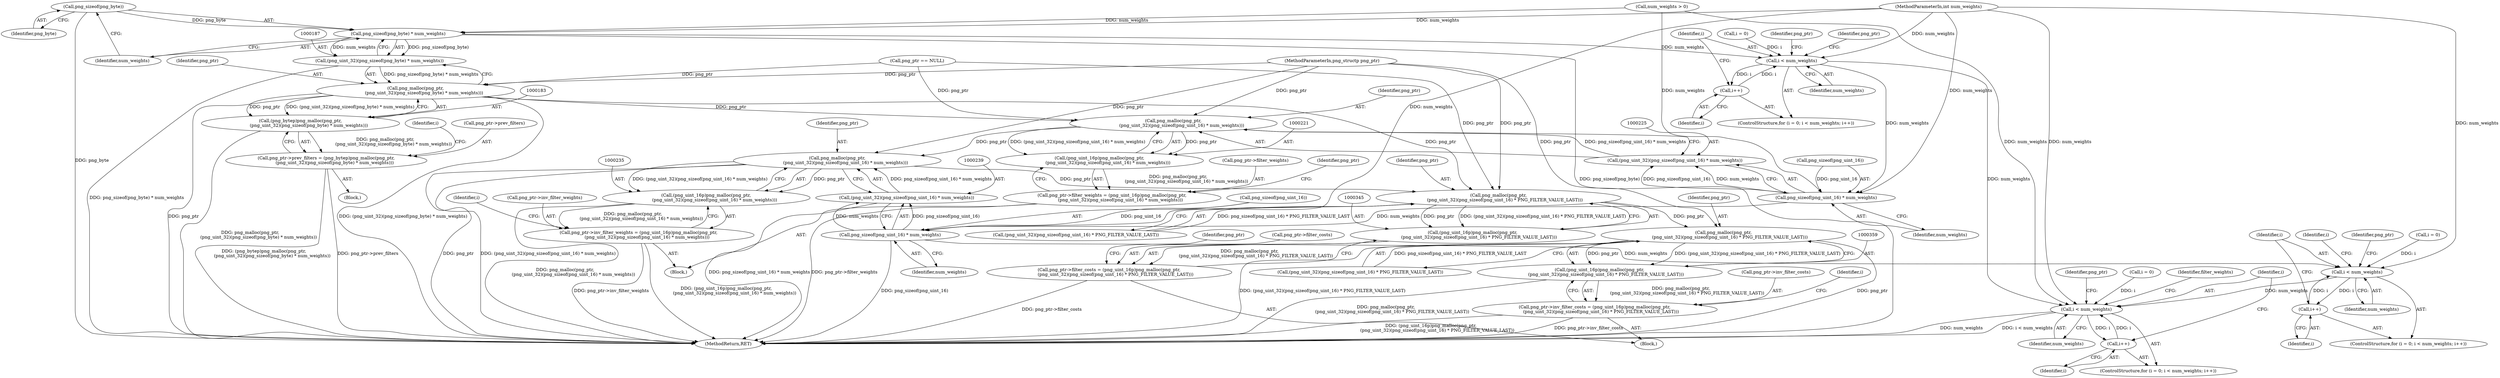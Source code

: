 digraph "1_Chrome_7f3d85b096f66870a15b37c2f40b219b2e292693_26@API" {
"1000189" [label="(Call,png_sizeof(png_byte))"];
"1000188" [label="(Call,png_sizeof(png_byte) * num_weights)"];
"1000186" [label="(Call,(png_uint_32)(png_sizeof(png_byte) * num_weights))"];
"1000184" [label="(Call,png_malloc(png_ptr,\n            (png_uint_32)(png_sizeof(png_byte) * num_weights)))"];
"1000182" [label="(Call,(png_bytep)png_malloc(png_ptr,\n            (png_uint_32)(png_sizeof(png_byte) * num_weights)))"];
"1000178" [label="(Call,png_ptr->prev_filters = (png_bytep)png_malloc(png_ptr,\n            (png_uint_32)(png_sizeof(png_byte) * num_weights)))"];
"1000222" [label="(Call,png_malloc(png_ptr,\n            (png_uint_32)(png_sizeof(png_uint_16) * num_weights)))"];
"1000220" [label="(Call,(png_uint_16p)png_malloc(png_ptr,\n            (png_uint_32)(png_sizeof(png_uint_16) * num_weights)))"];
"1000216" [label="(Call,png_ptr->filter_weights = (png_uint_16p)png_malloc(png_ptr,\n            (png_uint_32)(png_sizeof(png_uint_16) * num_weights)))"];
"1000236" [label="(Call,png_malloc(png_ptr,\n            (png_uint_32)(png_sizeof(png_uint_16) * num_weights)))"];
"1000234" [label="(Call,(png_uint_16p)png_malloc(png_ptr,\n            (png_uint_32)(png_sizeof(png_uint_16) * num_weights)))"];
"1000230" [label="(Call,png_ptr->inv_filter_weights = (png_uint_16p)png_malloc(png_ptr,\n            (png_uint_32)(png_sizeof(png_uint_16) * num_weights)))"];
"1000346" [label="(Call,png_malloc(png_ptr,\n         (png_uint_32)(png_sizeof(png_uint_16) * PNG_FILTER_VALUE_LAST)))"];
"1000344" [label="(Call,(png_uint_16p)png_malloc(png_ptr,\n         (png_uint_32)(png_sizeof(png_uint_16) * PNG_FILTER_VALUE_LAST)))"];
"1000340" [label="(Call,png_ptr->filter_costs = (png_uint_16p)png_malloc(png_ptr,\n         (png_uint_32)(png_sizeof(png_uint_16) * PNG_FILTER_VALUE_LAST)))"];
"1000360" [label="(Call,png_malloc(png_ptr,\n         (png_uint_32)(png_sizeof(png_uint_16) * PNG_FILTER_VALUE_LAST)))"];
"1000358" [label="(Call,(png_uint_16p)png_malloc(png_ptr,\n         (png_uint_32)(png_sizeof(png_uint_16) * PNG_FILTER_VALUE_LAST)))"];
"1000354" [label="(Call,png_ptr->inv_filter_costs = (png_uint_16p)png_malloc(png_ptr,\n         (png_uint_32)(png_sizeof(png_uint_16) * PNG_FILTER_VALUE_LAST)))"];
"1000196" [label="(Call,i < num_weights)"];
"1000199" [label="(Call,i++)"];
"1000226" [label="(Call,png_sizeof(png_uint_16) * num_weights)"];
"1000224" [label="(Call,(png_uint_32)(png_sizeof(png_uint_16) * num_weights))"];
"1000240" [label="(Call,png_sizeof(png_uint_16) * num_weights)"];
"1000238" [label="(Call,(png_uint_32)(png_sizeof(png_uint_16) * num_weights))"];
"1000248" [label="(Call,i < num_weights)"];
"1000251" [label="(Call,i++)"];
"1000271" [label="(Call,i < num_weights)"];
"1000274" [label="(Call,i++)"];
"1000227" [label="(Call,png_sizeof(png_uint_16))"];
"1000193" [label="(Call,i = 0)"];
"1000184" [label="(Call,png_malloc(png_ptr,\n            (png_uint_32)(png_sizeof(png_byte) * num_weights)))"];
"1000355" [label="(Call,png_ptr->inv_filter_costs)"];
"1000243" [label="(Identifier,num_weights)"];
"1000269" [label="(Identifier,i)"];
"1000194" [label="(Identifier,i)"];
"1000212" [label="(Identifier,png_ptr)"];
"1000223" [label="(Identifier,png_ptr)"];
"1000356" [label="(Identifier,png_ptr)"];
"1000272" [label="(Identifier,i)"];
"1000186" [label="(Call,(png_uint_32)(png_sizeof(png_byte) * num_weights))"];
"1000336" [label="(Identifier,png_ptr)"];
"1000188" [label="(Call,png_sizeof(png_byte) * num_weights)"];
"1000200" [label="(Identifier,i)"];
"1000341" [label="(Call,png_ptr->filter_costs)"];
"1000267" [label="(ControlStructure,for (i = 0; i < num_weights; i++))"];
"1000106" [label="(MethodParameterIn,int num_weights)"];
"1000354" [label="(Call,png_ptr->inv_filter_costs = (png_uint_16p)png_malloc(png_ptr,\n         (png_uint_32)(png_sizeof(png_uint_16) * PNG_FILTER_VALUE_LAST)))"];
"1000346" [label="(Call,png_malloc(png_ptr,\n         (png_uint_32)(png_sizeof(png_uint_16) * PNG_FILTER_VALUE_LAST)))"];
"1000215" [label="(Block,)"];
"1000348" [label="(Call,(png_uint_32)(png_sizeof(png_uint_16) * PNG_FILTER_VALUE_LAST))"];
"1000244" [label="(ControlStructure,for (i = 0; i < num_weights; i++))"];
"1000251" [label="(Call,i++)"];
"1000217" [label="(Call,png_ptr->filter_weights)"];
"1000274" [label="(Call,i++)"];
"1000248" [label="(Call,i < num_weights)"];
"1000361" [label="(Identifier,png_ptr)"];
"1000234" [label="(Call,(png_uint_16p)png_malloc(png_ptr,\n            (png_uint_32)(png_sizeof(png_uint_16) * num_weights)))"];
"1000362" [label="(Call,(png_uint_32)(png_sizeof(png_uint_16) * PNG_FILTER_VALUE_LAST))"];
"1000273" [label="(Identifier,num_weights)"];
"1000268" [label="(Call,i = 0)"];
"1000198" [label="(Identifier,num_weights)"];
"1000224" [label="(Call,(png_uint_32)(png_sizeof(png_uint_16) * num_weights))"];
"1000241" [label="(Call,png_sizeof(png_uint_16))"];
"1000178" [label="(Call,png_ptr->prev_filters = (png_bytep)png_malloc(png_ptr,\n            (png_uint_32)(png_sizeof(png_byte) * num_weights)))"];
"1000275" [label="(Identifier,i)"];
"1000360" [label="(Call,png_malloc(png_ptr,\n         (png_uint_32)(png_sizeof(png_uint_16) * PNG_FILTER_VALUE_LAST)))"];
"1000115" [label="(Call,png_ptr == NULL)"];
"1000222" [label="(Call,png_malloc(png_ptr,\n            (png_uint_32)(png_sizeof(png_uint_16) * num_weights)))"];
"1000240" [label="(Call,png_sizeof(png_uint_16) * num_weights)"];
"1000236" [label="(Call,png_malloc(png_ptr,\n            (png_uint_32)(png_sizeof(png_uint_16) * num_weights)))"];
"1000280" [label="(Identifier,filter_weights)"];
"1000196" [label="(Call,i < num_weights)"];
"1000347" [label="(Identifier,png_ptr)"];
"1000252" [label="(Identifier,i)"];
"1000339" [label="(Block,)"];
"1000370" [label="(Identifier,i)"];
"1000229" [label="(Identifier,num_weights)"];
"1000340" [label="(Call,png_ptr->filter_costs = (png_uint_16p)png_malloc(png_ptr,\n         (png_uint_32)(png_sizeof(png_uint_16) * PNG_FILTER_VALUE_LAST)))"];
"1000177" [label="(Block,)"];
"1000192" [label="(ControlStructure,for (i = 0; i < num_weights; i++))"];
"1000231" [label="(Call,png_ptr->inv_filter_weights)"];
"1000182" [label="(Call,(png_bytep)png_malloc(png_ptr,\n            (png_uint_32)(png_sizeof(png_byte) * num_weights)))"];
"1000257" [label="(Identifier,png_ptr)"];
"1000245" [label="(Call,i = 0)"];
"1000249" [label="(Identifier,i)"];
"1000104" [label="(MethodParameterIn,png_structp png_ptr)"];
"1000179" [label="(Call,png_ptr->prev_filters)"];
"1000271" [label="(Call,i < num_weights)"];
"1000237" [label="(Identifier,png_ptr)"];
"1000226" [label="(Call,png_sizeof(png_uint_16) * num_weights)"];
"1000246" [label="(Identifier,i)"];
"1000205" [label="(Identifier,png_ptr)"];
"1000185" [label="(Identifier,png_ptr)"];
"1000238" [label="(Call,(png_uint_32)(png_sizeof(png_uint_16) * num_weights))"];
"1000250" [label="(Identifier,num_weights)"];
"1000467" [label="(MethodReturn,RET)"];
"1000167" [label="(Call,num_weights > 0)"];
"1000197" [label="(Identifier,i)"];
"1000189" [label="(Call,png_sizeof(png_byte))"];
"1000232" [label="(Identifier,png_ptr)"];
"1000216" [label="(Call,png_ptr->filter_weights = (png_uint_16p)png_malloc(png_ptr,\n            (png_uint_32)(png_sizeof(png_uint_16) * num_weights)))"];
"1000358" [label="(Call,(png_uint_16p)png_malloc(png_ptr,\n         (png_uint_32)(png_sizeof(png_uint_16) * PNG_FILTER_VALUE_LAST)))"];
"1000190" [label="(Identifier,png_byte)"];
"1000191" [label="(Identifier,num_weights)"];
"1000220" [label="(Call,(png_uint_16p)png_malloc(png_ptr,\n            (png_uint_32)(png_sizeof(png_uint_16) * num_weights)))"];
"1000199" [label="(Call,i++)"];
"1000230" [label="(Call,png_ptr->inv_filter_weights = (png_uint_16p)png_malloc(png_ptr,\n            (png_uint_32)(png_sizeof(png_uint_16) * num_weights)))"];
"1000344" [label="(Call,(png_uint_16p)png_malloc(png_ptr,\n         (png_uint_32)(png_sizeof(png_uint_16) * PNG_FILTER_VALUE_LAST)))"];
"1000189" -> "1000188"  [label="AST: "];
"1000189" -> "1000190"  [label="CFG: "];
"1000190" -> "1000189"  [label="AST: "];
"1000191" -> "1000189"  [label="CFG: "];
"1000189" -> "1000467"  [label="DDG: png_byte"];
"1000189" -> "1000188"  [label="DDG: png_byte"];
"1000188" -> "1000186"  [label="AST: "];
"1000188" -> "1000191"  [label="CFG: "];
"1000191" -> "1000188"  [label="AST: "];
"1000186" -> "1000188"  [label="CFG: "];
"1000188" -> "1000467"  [label="DDG: png_sizeof(png_byte)"];
"1000188" -> "1000186"  [label="DDG: png_sizeof(png_byte)"];
"1000188" -> "1000186"  [label="DDG: num_weights"];
"1000167" -> "1000188"  [label="DDG: num_weights"];
"1000106" -> "1000188"  [label="DDG: num_weights"];
"1000188" -> "1000196"  [label="DDG: num_weights"];
"1000186" -> "1000184"  [label="AST: "];
"1000187" -> "1000186"  [label="AST: "];
"1000184" -> "1000186"  [label="CFG: "];
"1000186" -> "1000467"  [label="DDG: png_sizeof(png_byte) * num_weights"];
"1000186" -> "1000184"  [label="DDG: png_sizeof(png_byte) * num_weights"];
"1000184" -> "1000182"  [label="AST: "];
"1000185" -> "1000184"  [label="AST: "];
"1000182" -> "1000184"  [label="CFG: "];
"1000184" -> "1000467"  [label="DDG: (png_uint_32)(png_sizeof(png_byte) * num_weights)"];
"1000184" -> "1000467"  [label="DDG: png_ptr"];
"1000184" -> "1000182"  [label="DDG: png_ptr"];
"1000184" -> "1000182"  [label="DDG: (png_uint_32)(png_sizeof(png_byte) * num_weights)"];
"1000115" -> "1000184"  [label="DDG: png_ptr"];
"1000104" -> "1000184"  [label="DDG: png_ptr"];
"1000184" -> "1000222"  [label="DDG: png_ptr"];
"1000184" -> "1000346"  [label="DDG: png_ptr"];
"1000182" -> "1000178"  [label="AST: "];
"1000183" -> "1000182"  [label="AST: "];
"1000178" -> "1000182"  [label="CFG: "];
"1000182" -> "1000467"  [label="DDG: png_malloc(png_ptr,\n            (png_uint_32)(png_sizeof(png_byte) * num_weights))"];
"1000182" -> "1000178"  [label="DDG: png_malloc(png_ptr,\n            (png_uint_32)(png_sizeof(png_byte) * num_weights))"];
"1000178" -> "1000177"  [label="AST: "];
"1000179" -> "1000178"  [label="AST: "];
"1000194" -> "1000178"  [label="CFG: "];
"1000178" -> "1000467"  [label="DDG: (png_bytep)png_malloc(png_ptr,\n            (png_uint_32)(png_sizeof(png_byte) * num_weights))"];
"1000178" -> "1000467"  [label="DDG: png_ptr->prev_filters"];
"1000222" -> "1000220"  [label="AST: "];
"1000222" -> "1000224"  [label="CFG: "];
"1000223" -> "1000222"  [label="AST: "];
"1000224" -> "1000222"  [label="AST: "];
"1000220" -> "1000222"  [label="CFG: "];
"1000222" -> "1000220"  [label="DDG: png_ptr"];
"1000222" -> "1000220"  [label="DDG: (png_uint_32)(png_sizeof(png_uint_16) * num_weights)"];
"1000115" -> "1000222"  [label="DDG: png_ptr"];
"1000104" -> "1000222"  [label="DDG: png_ptr"];
"1000224" -> "1000222"  [label="DDG: png_sizeof(png_uint_16) * num_weights"];
"1000222" -> "1000236"  [label="DDG: png_ptr"];
"1000220" -> "1000216"  [label="AST: "];
"1000221" -> "1000220"  [label="AST: "];
"1000216" -> "1000220"  [label="CFG: "];
"1000220" -> "1000216"  [label="DDG: png_malloc(png_ptr,\n            (png_uint_32)(png_sizeof(png_uint_16) * num_weights))"];
"1000216" -> "1000215"  [label="AST: "];
"1000217" -> "1000216"  [label="AST: "];
"1000232" -> "1000216"  [label="CFG: "];
"1000216" -> "1000467"  [label="DDG: png_ptr->filter_weights"];
"1000236" -> "1000234"  [label="AST: "];
"1000236" -> "1000238"  [label="CFG: "];
"1000237" -> "1000236"  [label="AST: "];
"1000238" -> "1000236"  [label="AST: "];
"1000234" -> "1000236"  [label="CFG: "];
"1000236" -> "1000467"  [label="DDG: png_ptr"];
"1000236" -> "1000467"  [label="DDG: (png_uint_32)(png_sizeof(png_uint_16) * num_weights)"];
"1000236" -> "1000234"  [label="DDG: png_ptr"];
"1000236" -> "1000234"  [label="DDG: (png_uint_32)(png_sizeof(png_uint_16) * num_weights)"];
"1000104" -> "1000236"  [label="DDG: png_ptr"];
"1000238" -> "1000236"  [label="DDG: png_sizeof(png_uint_16) * num_weights"];
"1000236" -> "1000346"  [label="DDG: png_ptr"];
"1000234" -> "1000230"  [label="AST: "];
"1000235" -> "1000234"  [label="AST: "];
"1000230" -> "1000234"  [label="CFG: "];
"1000234" -> "1000467"  [label="DDG: png_malloc(png_ptr,\n            (png_uint_32)(png_sizeof(png_uint_16) * num_weights))"];
"1000234" -> "1000230"  [label="DDG: png_malloc(png_ptr,\n            (png_uint_32)(png_sizeof(png_uint_16) * num_weights))"];
"1000230" -> "1000215"  [label="AST: "];
"1000231" -> "1000230"  [label="AST: "];
"1000246" -> "1000230"  [label="CFG: "];
"1000230" -> "1000467"  [label="DDG: png_ptr->inv_filter_weights"];
"1000230" -> "1000467"  [label="DDG: (png_uint_16p)png_malloc(png_ptr,\n            (png_uint_32)(png_sizeof(png_uint_16) * num_weights))"];
"1000346" -> "1000344"  [label="AST: "];
"1000346" -> "1000348"  [label="CFG: "];
"1000347" -> "1000346"  [label="AST: "];
"1000348" -> "1000346"  [label="AST: "];
"1000344" -> "1000346"  [label="CFG: "];
"1000346" -> "1000344"  [label="DDG: png_ptr"];
"1000346" -> "1000344"  [label="DDG: (png_uint_32)(png_sizeof(png_uint_16) * PNG_FILTER_VALUE_LAST)"];
"1000115" -> "1000346"  [label="DDG: png_ptr"];
"1000104" -> "1000346"  [label="DDG: png_ptr"];
"1000348" -> "1000346"  [label="DDG: png_sizeof(png_uint_16) * PNG_FILTER_VALUE_LAST"];
"1000346" -> "1000360"  [label="DDG: png_ptr"];
"1000344" -> "1000340"  [label="AST: "];
"1000345" -> "1000344"  [label="AST: "];
"1000340" -> "1000344"  [label="CFG: "];
"1000344" -> "1000340"  [label="DDG: png_malloc(png_ptr,\n         (png_uint_32)(png_sizeof(png_uint_16) * PNG_FILTER_VALUE_LAST))"];
"1000340" -> "1000339"  [label="AST: "];
"1000341" -> "1000340"  [label="AST: "];
"1000356" -> "1000340"  [label="CFG: "];
"1000340" -> "1000467"  [label="DDG: png_ptr->filter_costs"];
"1000360" -> "1000358"  [label="AST: "];
"1000360" -> "1000362"  [label="CFG: "];
"1000361" -> "1000360"  [label="AST: "];
"1000362" -> "1000360"  [label="AST: "];
"1000358" -> "1000360"  [label="CFG: "];
"1000360" -> "1000467"  [label="DDG: png_ptr"];
"1000360" -> "1000467"  [label="DDG: (png_uint_32)(png_sizeof(png_uint_16) * PNG_FILTER_VALUE_LAST)"];
"1000360" -> "1000358"  [label="DDG: png_ptr"];
"1000360" -> "1000358"  [label="DDG: (png_uint_32)(png_sizeof(png_uint_16) * PNG_FILTER_VALUE_LAST)"];
"1000104" -> "1000360"  [label="DDG: png_ptr"];
"1000362" -> "1000360"  [label="DDG: png_sizeof(png_uint_16) * PNG_FILTER_VALUE_LAST"];
"1000358" -> "1000354"  [label="AST: "];
"1000359" -> "1000358"  [label="AST: "];
"1000354" -> "1000358"  [label="CFG: "];
"1000358" -> "1000467"  [label="DDG: png_malloc(png_ptr,\n         (png_uint_32)(png_sizeof(png_uint_16) * PNG_FILTER_VALUE_LAST))"];
"1000358" -> "1000354"  [label="DDG: png_malloc(png_ptr,\n         (png_uint_32)(png_sizeof(png_uint_16) * PNG_FILTER_VALUE_LAST))"];
"1000354" -> "1000339"  [label="AST: "];
"1000355" -> "1000354"  [label="AST: "];
"1000370" -> "1000354"  [label="CFG: "];
"1000354" -> "1000467"  [label="DDG: (png_uint_16p)png_malloc(png_ptr,\n         (png_uint_32)(png_sizeof(png_uint_16) * PNG_FILTER_VALUE_LAST))"];
"1000354" -> "1000467"  [label="DDG: png_ptr->inv_filter_costs"];
"1000196" -> "1000192"  [label="AST: "];
"1000196" -> "1000198"  [label="CFG: "];
"1000197" -> "1000196"  [label="AST: "];
"1000198" -> "1000196"  [label="AST: "];
"1000205" -> "1000196"  [label="CFG: "];
"1000212" -> "1000196"  [label="CFG: "];
"1000193" -> "1000196"  [label="DDG: i"];
"1000199" -> "1000196"  [label="DDG: i"];
"1000106" -> "1000196"  [label="DDG: num_weights"];
"1000196" -> "1000199"  [label="DDG: i"];
"1000196" -> "1000226"  [label="DDG: num_weights"];
"1000196" -> "1000271"  [label="DDG: num_weights"];
"1000199" -> "1000192"  [label="AST: "];
"1000199" -> "1000200"  [label="CFG: "];
"1000200" -> "1000199"  [label="AST: "];
"1000197" -> "1000199"  [label="CFG: "];
"1000226" -> "1000224"  [label="AST: "];
"1000226" -> "1000229"  [label="CFG: "];
"1000227" -> "1000226"  [label="AST: "];
"1000229" -> "1000226"  [label="AST: "];
"1000224" -> "1000226"  [label="CFG: "];
"1000226" -> "1000224"  [label="DDG: png_sizeof(png_uint_16)"];
"1000226" -> "1000224"  [label="DDG: num_weights"];
"1000227" -> "1000226"  [label="DDG: png_uint_16"];
"1000167" -> "1000226"  [label="DDG: num_weights"];
"1000106" -> "1000226"  [label="DDG: num_weights"];
"1000226" -> "1000240"  [label="DDG: num_weights"];
"1000225" -> "1000224"  [label="AST: "];
"1000240" -> "1000238"  [label="AST: "];
"1000240" -> "1000243"  [label="CFG: "];
"1000241" -> "1000240"  [label="AST: "];
"1000243" -> "1000240"  [label="AST: "];
"1000238" -> "1000240"  [label="CFG: "];
"1000240" -> "1000467"  [label="DDG: png_sizeof(png_uint_16)"];
"1000240" -> "1000238"  [label="DDG: png_sizeof(png_uint_16)"];
"1000240" -> "1000238"  [label="DDG: num_weights"];
"1000241" -> "1000240"  [label="DDG: png_uint_16"];
"1000106" -> "1000240"  [label="DDG: num_weights"];
"1000240" -> "1000248"  [label="DDG: num_weights"];
"1000239" -> "1000238"  [label="AST: "];
"1000238" -> "1000467"  [label="DDG: png_sizeof(png_uint_16) * num_weights"];
"1000248" -> "1000244"  [label="AST: "];
"1000248" -> "1000250"  [label="CFG: "];
"1000249" -> "1000248"  [label="AST: "];
"1000250" -> "1000248"  [label="AST: "];
"1000257" -> "1000248"  [label="CFG: "];
"1000269" -> "1000248"  [label="CFG: "];
"1000251" -> "1000248"  [label="DDG: i"];
"1000245" -> "1000248"  [label="DDG: i"];
"1000106" -> "1000248"  [label="DDG: num_weights"];
"1000248" -> "1000251"  [label="DDG: i"];
"1000248" -> "1000271"  [label="DDG: num_weights"];
"1000251" -> "1000244"  [label="AST: "];
"1000251" -> "1000252"  [label="CFG: "];
"1000252" -> "1000251"  [label="AST: "];
"1000249" -> "1000251"  [label="CFG: "];
"1000271" -> "1000267"  [label="AST: "];
"1000271" -> "1000273"  [label="CFG: "];
"1000272" -> "1000271"  [label="AST: "];
"1000273" -> "1000271"  [label="AST: "];
"1000280" -> "1000271"  [label="CFG: "];
"1000336" -> "1000271"  [label="CFG: "];
"1000271" -> "1000467"  [label="DDG: num_weights"];
"1000271" -> "1000467"  [label="DDG: i < num_weights"];
"1000274" -> "1000271"  [label="DDG: i"];
"1000268" -> "1000271"  [label="DDG: i"];
"1000167" -> "1000271"  [label="DDG: num_weights"];
"1000106" -> "1000271"  [label="DDG: num_weights"];
"1000271" -> "1000274"  [label="DDG: i"];
"1000274" -> "1000267"  [label="AST: "];
"1000274" -> "1000275"  [label="CFG: "];
"1000275" -> "1000274"  [label="AST: "];
"1000272" -> "1000274"  [label="CFG: "];
}
